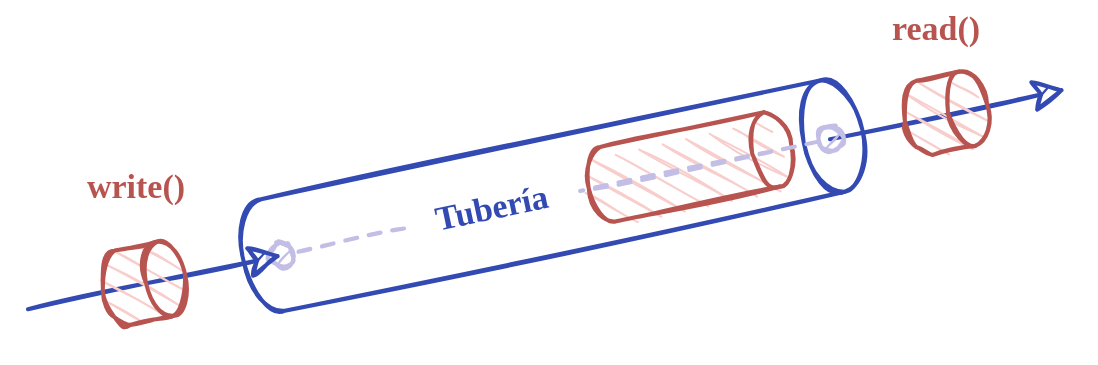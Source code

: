 <mxfile version="15.2.5" type="google"><diagram id="akEowiJKr_ScigKzrRVM" name="Page-1"><mxGraphModel dx="-878" dy="1152" grid="1" gridSize="10" guides="1" tooltips="1" connect="1" arrows="1" fold="1" page="1" pageScale="1" pageWidth="689" pageHeight="517" math="0" shadow="0"><root><mxCell id="0"/><mxCell id="1" parent="0"/><mxCell id="R8n4qE0tZZW7IBeLgwns-50" value="write()" style="text;strokeColor=none;fillColor=none;align=center;verticalAlign=middle;rounded=0;fontFamily=Ink Free;fontSource=https%3A%2F%2Full-esit-sistemas-operativos.github.io%2Fssoo-apuntes%2Ffonts%2FInkFree.woff;fontStyle=1;fontColor=#B85450;fontSize=17;spacingBottom=5;" parent="1" vertex="1"><mxGeometry x="2140" y="208" width="100" height="32" as="geometry"/></mxCell><mxCell id="0fX_WEeWoRb5PY06XlcG-15" value="read()" style="text;strokeColor=none;fillColor=none;align=center;verticalAlign=middle;rounded=0;fontFamily=Ink Free;fontSource=https%3A%2F%2Full-esit-sistemas-operativos.github.io%2Fssoo-apuntes%2Ffonts%2FInkFree.woff;fontStyle=1;fontColor=#B85450;fontSize=17;spacingBottom=5;" vertex="1" parent="1"><mxGeometry x="2540" y="130" width="100" height="30" as="geometry"/></mxCell><mxCell id="0fX_WEeWoRb5PY06XlcG-16" value="" style="group;rotation=-12;" vertex="1" connectable="0" parent="1"><mxGeometry x="2130" y="199.615" width="530" height="57" as="geometry"/></mxCell><mxCell id="0fX_WEeWoRb5PY06XlcG-1" value="" style="shape=cylinder3;whiteSpace=wrap;html=1;boundedLbl=1;backgroundOutline=1;size=15;sketch=1;rounded=0;shadow=0;fontFamily=Ink Free;fontSize=17;fontColor=#324ab2;fontStyle=1;strokeColor=#324ab2;strokeWidth=2;fillColor=default;spacing=20;spacingBottom=5;rotation=78;" vertex="1" parent="0fX_WEeWoRb5PY06XlcG-16"><mxGeometry x="240" y="-130" width="57" height="316.23" as="geometry"/></mxCell><mxCell id="0fX_WEeWoRb5PY06XlcG-7" value="" style="endArrow=classic;strokeWidth=2;fontFamily=Ink Free;fontSize=17;sketch=1;endSize=12;rounded=0;endFill=1;startSize=12;startArrow=none;startFill=0;strokeColor=#324AB2;fontColor=#324AB2;fontSource=https%3A%2F%2Full-esit-sistemas-operativos.github.io%2Fssoo-apuntes%2Ffonts%2FInkFree.woff;fontStyle=1;spacingBottom=5;" edge="1" parent="0fX_WEeWoRb5PY06XlcG-16"><mxGeometry width="50" height="50" relative="1" as="geometry"><mxPoint x="407" as="sourcePoint"/><mxPoint x="525" y="-25" as="targetPoint"/></mxGeometry></mxCell><mxCell id="0fX_WEeWoRb5PY06XlcG-5" value="" style="endArrow=oval;strokeWidth=2;fontFamily=Ink Free;fontSize=17;sketch=1;endSize=12;rounded=0;endFill=1;startSize=12;startArrow=none;startFill=1;strokeColor=#C2BEE6;fontColor=#324AB2;fontSource=https%3A%2F%2Full-esit-sistemas-operativos.github.io%2Fssoo-apuntes%2Ffonts%2FInkFree.woff;fontStyle=1;spacingBottom=5;dashed=1;" edge="1" parent="0fX_WEeWoRb5PY06XlcG-16" source="0fX_WEeWoRb5PY06XlcG-13"><mxGeometry width="50" height="50" relative="1" as="geometry"><mxPoint x="407" as="sourcePoint"/><mxPoint x="133" y="58" as="targetPoint"/><Array as="points"/></mxGeometry></mxCell><mxCell id="0fX_WEeWoRb5PY06XlcG-2" value="" style="shape=cylinder3;whiteSpace=wrap;html=1;boundedLbl=1;backgroundOutline=1;size=9.99;sketch=1;rounded=0;shadow=0;fontFamily=Ink Free;fontSize=17;fontStyle=1;strokeColor=#b85450;strokeWidth=2;fillColor=#f8cecc;spacing=20;spacingBottom=5;rotation=78;" vertex="1" parent="0fX_WEeWoRb5PY06XlcG-16"><mxGeometry x="318" y="-38" width="38" height="103.54" as="geometry"/></mxCell><mxCell id="0fX_WEeWoRb5PY06XlcG-9" value="" style="endArrow=classic;strokeWidth=2;fontFamily=Ink Free;fontSize=17;sketch=1;endSize=12;rounded=0;endFill=1;startSize=12;startArrow=none;startFill=0;strokeColor=#324AB2;fontColor=#324AB2;fontSource=https%3A%2F%2Full-esit-sistemas-operativos.github.io%2Fssoo-apuntes%2Ffonts%2FInkFree.woff;fontStyle=1;spacingBottom=5;" edge="1" parent="0fX_WEeWoRb5PY06XlcG-16"><mxGeometry width="50" height="50" relative="1" as="geometry"><mxPoint x="6" y="85" as="sourcePoint"/><mxPoint x="133" y="58" as="targetPoint"/></mxGeometry></mxCell><mxCell id="0fX_WEeWoRb5PY06XlcG-10" value="" style="shape=cylinder3;whiteSpace=wrap;html=1;boundedLbl=1;backgroundOutline=1;size=9.99;sketch=1;rounded=0;shadow=0;fontFamily=Ink Free;fontSize=17;fontStyle=1;strokeWidth=2;spacing=20;spacingBottom=5;rotation=78;fillColor=#f8cecc;strokeColor=#b85450;fontColor=#000000;" vertex="1" parent="0fX_WEeWoRb5PY06XlcG-16"><mxGeometry x="446" y="-34" width="38" height="42" as="geometry"/></mxCell><mxCell id="0fX_WEeWoRb5PY06XlcG-11" value="" style="shape=cylinder3;whiteSpace=wrap;html=1;boundedLbl=1;backgroundOutline=1;size=9.99;sketch=1;rounded=0;shadow=0;fontFamily=Ink Free;fontSize=17;fontStyle=1;strokeWidth=2;spacing=20;spacingBottom=5;rotation=78;fillColor=#f8cecc;strokeColor=#b85450;fontColor=#000000;" vertex="1" parent="0fX_WEeWoRb5PY06XlcG-16"><mxGeometry x="45" y="51" width="38" height="42" as="geometry"/></mxCell><mxCell id="0fX_WEeWoRb5PY06XlcG-13" value="Tubería" style="text;strokeColor=none;fillColor=none;align=center;verticalAlign=middle;rounded=0;sketch=1;shadow=0;fontFamily=Ink Free;fontSize=17;fontColor=#324ab2;fontStyle=1;strokeWidth=2;spacing=0;spacingBottom=5;rotation=-12;" vertex="1" parent="0fX_WEeWoRb5PY06XlcG-16"><mxGeometry x="193" y="20" width="90" height="30" as="geometry"/></mxCell><mxCell id="0fX_WEeWoRb5PY06XlcG-14" value="" style="endArrow=none;strokeWidth=2;fontFamily=Ink Free;fontSize=17;sketch=1;endSize=12;rounded=0;endFill=1;startSize=12;startArrow=oval;startFill=1;strokeColor=#C2BEE6;fontColor=#324AB2;fontSource=https%3A%2F%2Full-esit-sistemas-operativos.github.io%2Fssoo-apuntes%2Ffonts%2FInkFree.woff;fontStyle=1;spacingBottom=5;dashed=1;" edge="1" parent="0fX_WEeWoRb5PY06XlcG-16" target="0fX_WEeWoRb5PY06XlcG-13"><mxGeometry width="50" height="50" relative="1" as="geometry"><mxPoint x="407" as="sourcePoint"/><mxPoint x="133" y="58" as="targetPoint"/><Array as="points"/></mxGeometry></mxCell></root></mxGraphModel></diagram></mxfile>